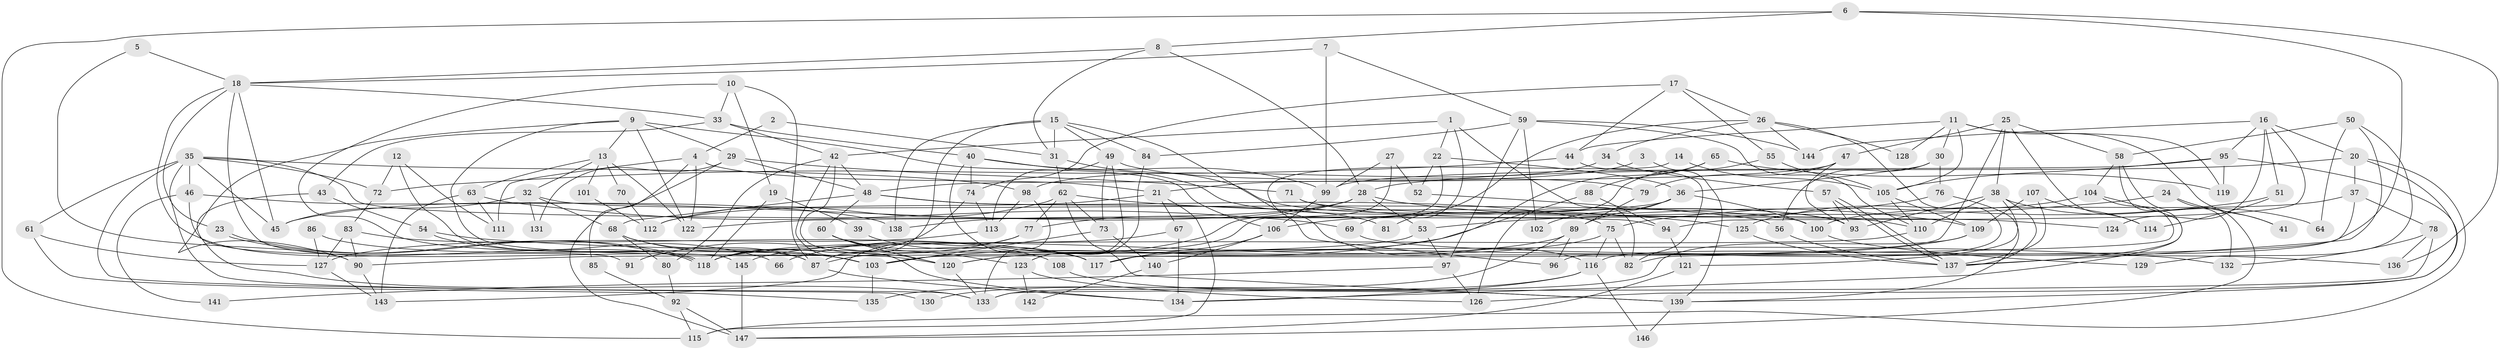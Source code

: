 // coarse degree distribution, {5: 0.13861386138613863, 2: 0.15841584158415842, 6: 0.10891089108910891, 9: 0.06930693069306931, 4: 0.15841584158415842, 7: 0.10891089108910891, 8: 0.06930693069306931, 3: 0.1782178217821782, 10: 0.009900990099009901}
// Generated by graph-tools (version 1.1) at 2025/41/03/06/25 10:41:56]
// undirected, 147 vertices, 294 edges
graph export_dot {
graph [start="1"]
  node [color=gray90,style=filled];
  1;
  2;
  3;
  4;
  5;
  6;
  7;
  8;
  9;
  10;
  11;
  12;
  13;
  14;
  15;
  16;
  17;
  18;
  19;
  20;
  21;
  22;
  23;
  24;
  25;
  26;
  27;
  28;
  29;
  30;
  31;
  32;
  33;
  34;
  35;
  36;
  37;
  38;
  39;
  40;
  41;
  42;
  43;
  44;
  45;
  46;
  47;
  48;
  49;
  50;
  51;
  52;
  53;
  54;
  55;
  56;
  57;
  58;
  59;
  60;
  61;
  62;
  63;
  64;
  65;
  66;
  67;
  68;
  69;
  70;
  71;
  72;
  73;
  74;
  75;
  76;
  77;
  78;
  79;
  80;
  81;
  82;
  83;
  84;
  85;
  86;
  87;
  88;
  89;
  90;
  91;
  92;
  93;
  94;
  95;
  96;
  97;
  98;
  99;
  100;
  101;
  102;
  103;
  104;
  105;
  106;
  107;
  108;
  109;
  110;
  111;
  112;
  113;
  114;
  115;
  116;
  117;
  118;
  119;
  120;
  121;
  122;
  123;
  124;
  125;
  126;
  127;
  128;
  129;
  130;
  131;
  132;
  133;
  134;
  135;
  136;
  137;
  138;
  139;
  140;
  141;
  142;
  143;
  144;
  145;
  146;
  147;
  1 -- 42;
  1 -- 22;
  1 -- 69;
  1 -- 82;
  2 -- 31;
  2 -- 4;
  3 -- 21;
  3 -- 139;
  4 -- 122;
  4 -- 111;
  4 -- 21;
  4 -- 85;
  5 -- 18;
  5 -- 90;
  6 -- 115;
  6 -- 8;
  6 -- 116;
  6 -- 136;
  7 -- 99;
  7 -- 59;
  7 -- 18;
  8 -- 28;
  8 -- 18;
  8 -- 31;
  9 -- 106;
  9 -- 90;
  9 -- 13;
  9 -- 29;
  9 -- 120;
  9 -- 122;
  10 -- 87;
  10 -- 103;
  10 -- 19;
  10 -- 33;
  11 -- 105;
  11 -- 30;
  11 -- 41;
  11 -- 44;
  11 -- 119;
  11 -- 128;
  12 -- 87;
  12 -- 72;
  12 -- 111;
  13 -- 32;
  13 -- 63;
  13 -- 70;
  13 -- 101;
  13 -- 122;
  14 -- 116;
  14 -- 105;
  15 -- 87;
  15 -- 49;
  15 -- 31;
  15 -- 84;
  15 -- 96;
  15 -- 138;
  16 -- 144;
  16 -- 94;
  16 -- 20;
  16 -- 51;
  16 -- 95;
  16 -- 124;
  17 -- 26;
  17 -- 44;
  17 -- 55;
  17 -- 74;
  18 -- 118;
  18 -- 23;
  18 -- 33;
  18 -- 45;
  18 -- 145;
  19 -- 118;
  19 -- 39;
  20 -- 115;
  20 -- 28;
  20 -- 37;
  20 -- 126;
  21 -- 67;
  21 -- 112;
  21 -- 115;
  22 -- 87;
  22 -- 36;
  22 -- 52;
  23 -- 118;
  23 -- 118;
  24 -- 53;
  24 -- 147;
  24 -- 41;
  25 -- 47;
  25 -- 38;
  25 -- 58;
  25 -- 103;
  25 -- 114;
  26 -- 34;
  26 -- 96;
  26 -- 81;
  26 -- 128;
  26 -- 144;
  27 -- 52;
  27 -- 99;
  27 -- 66;
  28 -- 45;
  28 -- 53;
  28 -- 77;
  28 -- 109;
  28 -- 138;
  29 -- 48;
  29 -- 71;
  29 -- 131;
  29 -- 147;
  30 -- 36;
  30 -- 76;
  30 -- 56;
  31 -- 62;
  31 -- 93;
  32 -- 68;
  32 -- 100;
  32 -- 45;
  32 -- 131;
  33 -- 40;
  33 -- 42;
  33 -- 43;
  34 -- 57;
  34 -- 98;
  35 -- 133;
  35 -- 45;
  35 -- 46;
  35 -- 61;
  35 -- 72;
  35 -- 94;
  35 -- 98;
  35 -- 130;
  36 -- 122;
  36 -- 89;
  36 -- 100;
  36 -- 102;
  37 -- 82;
  37 -- 78;
  37 -- 100;
  38 -- 121;
  38 -- 93;
  38 -- 64;
  38 -- 110;
  38 -- 137;
  39 -- 117;
  40 -- 117;
  40 -- 74;
  40 -- 93;
  40 -- 99;
  42 -- 120;
  42 -- 48;
  42 -- 80;
  42 -- 134;
  43 -- 133;
  43 -- 54;
  44 -- 82;
  44 -- 72;
  46 -- 138;
  46 -- 91;
  46 -- 141;
  47 -- 93;
  47 -- 48;
  47 -- 79;
  48 -- 75;
  48 -- 60;
  48 -- 68;
  48 -- 81;
  49 -- 113;
  49 -- 123;
  49 -- 73;
  49 -- 79;
  50 -- 137;
  50 -- 58;
  50 -- 64;
  50 -- 129;
  51 -- 114;
  51 -- 75;
  52 -- 56;
  53 -- 90;
  53 -- 97;
  54 -- 132;
  54 -- 66;
  55 -- 126;
  55 -- 105;
  56 -- 137;
  57 -- 137;
  57 -- 137;
  57 -- 93;
  58 -- 137;
  58 -- 104;
  58 -- 132;
  59 -- 97;
  59 -- 110;
  59 -- 84;
  59 -- 102;
  59 -- 144;
  60 -- 120;
  60 -- 108;
  60 -- 123;
  61 -- 135;
  61 -- 127;
  62 -- 77;
  62 -- 73;
  62 -- 112;
  62 -- 125;
  62 -- 139;
  63 -- 69;
  63 -- 111;
  63 -- 143;
  65 -- 120;
  65 -- 119;
  65 -- 88;
  67 -- 134;
  67 -- 118;
  68 -- 103;
  68 -- 80;
  68 -- 87;
  69 -- 136;
  70 -- 112;
  71 -- 110;
  71 -- 124;
  72 -- 83;
  73 -- 103;
  73 -- 140;
  74 -- 113;
  74 -- 118;
  75 -- 116;
  75 -- 82;
  75 -- 145;
  76 -- 106;
  76 -- 139;
  77 -- 143;
  77 -- 91;
  78 -- 133;
  78 -- 132;
  78 -- 136;
  79 -- 89;
  80 -- 92;
  83 -- 117;
  83 -- 90;
  83 -- 127;
  84 -- 123;
  85 -- 92;
  86 -- 103;
  86 -- 127;
  87 -- 134;
  88 -- 103;
  88 -- 94;
  89 -- 120;
  89 -- 96;
  89 -- 135;
  90 -- 143;
  92 -- 147;
  92 -- 115;
  94 -- 121;
  95 -- 105;
  95 -- 99;
  95 -- 119;
  95 -- 139;
  97 -- 126;
  97 -- 141;
  98 -- 113;
  98 -- 133;
  99 -- 106;
  100 -- 129;
  101 -- 112;
  103 -- 135;
  104 -- 125;
  104 -- 117;
  104 -- 134;
  105 -- 110;
  105 -- 109;
  106 -- 117;
  106 -- 140;
  107 -- 109;
  107 -- 137;
  107 -- 114;
  108 -- 139;
  109 -- 117;
  109 -- 133;
  110 -- 118;
  113 -- 127;
  116 -- 134;
  116 -- 130;
  116 -- 146;
  120 -- 133;
  121 -- 147;
  123 -- 126;
  123 -- 142;
  125 -- 137;
  127 -- 143;
  139 -- 146;
  140 -- 142;
  145 -- 147;
}
